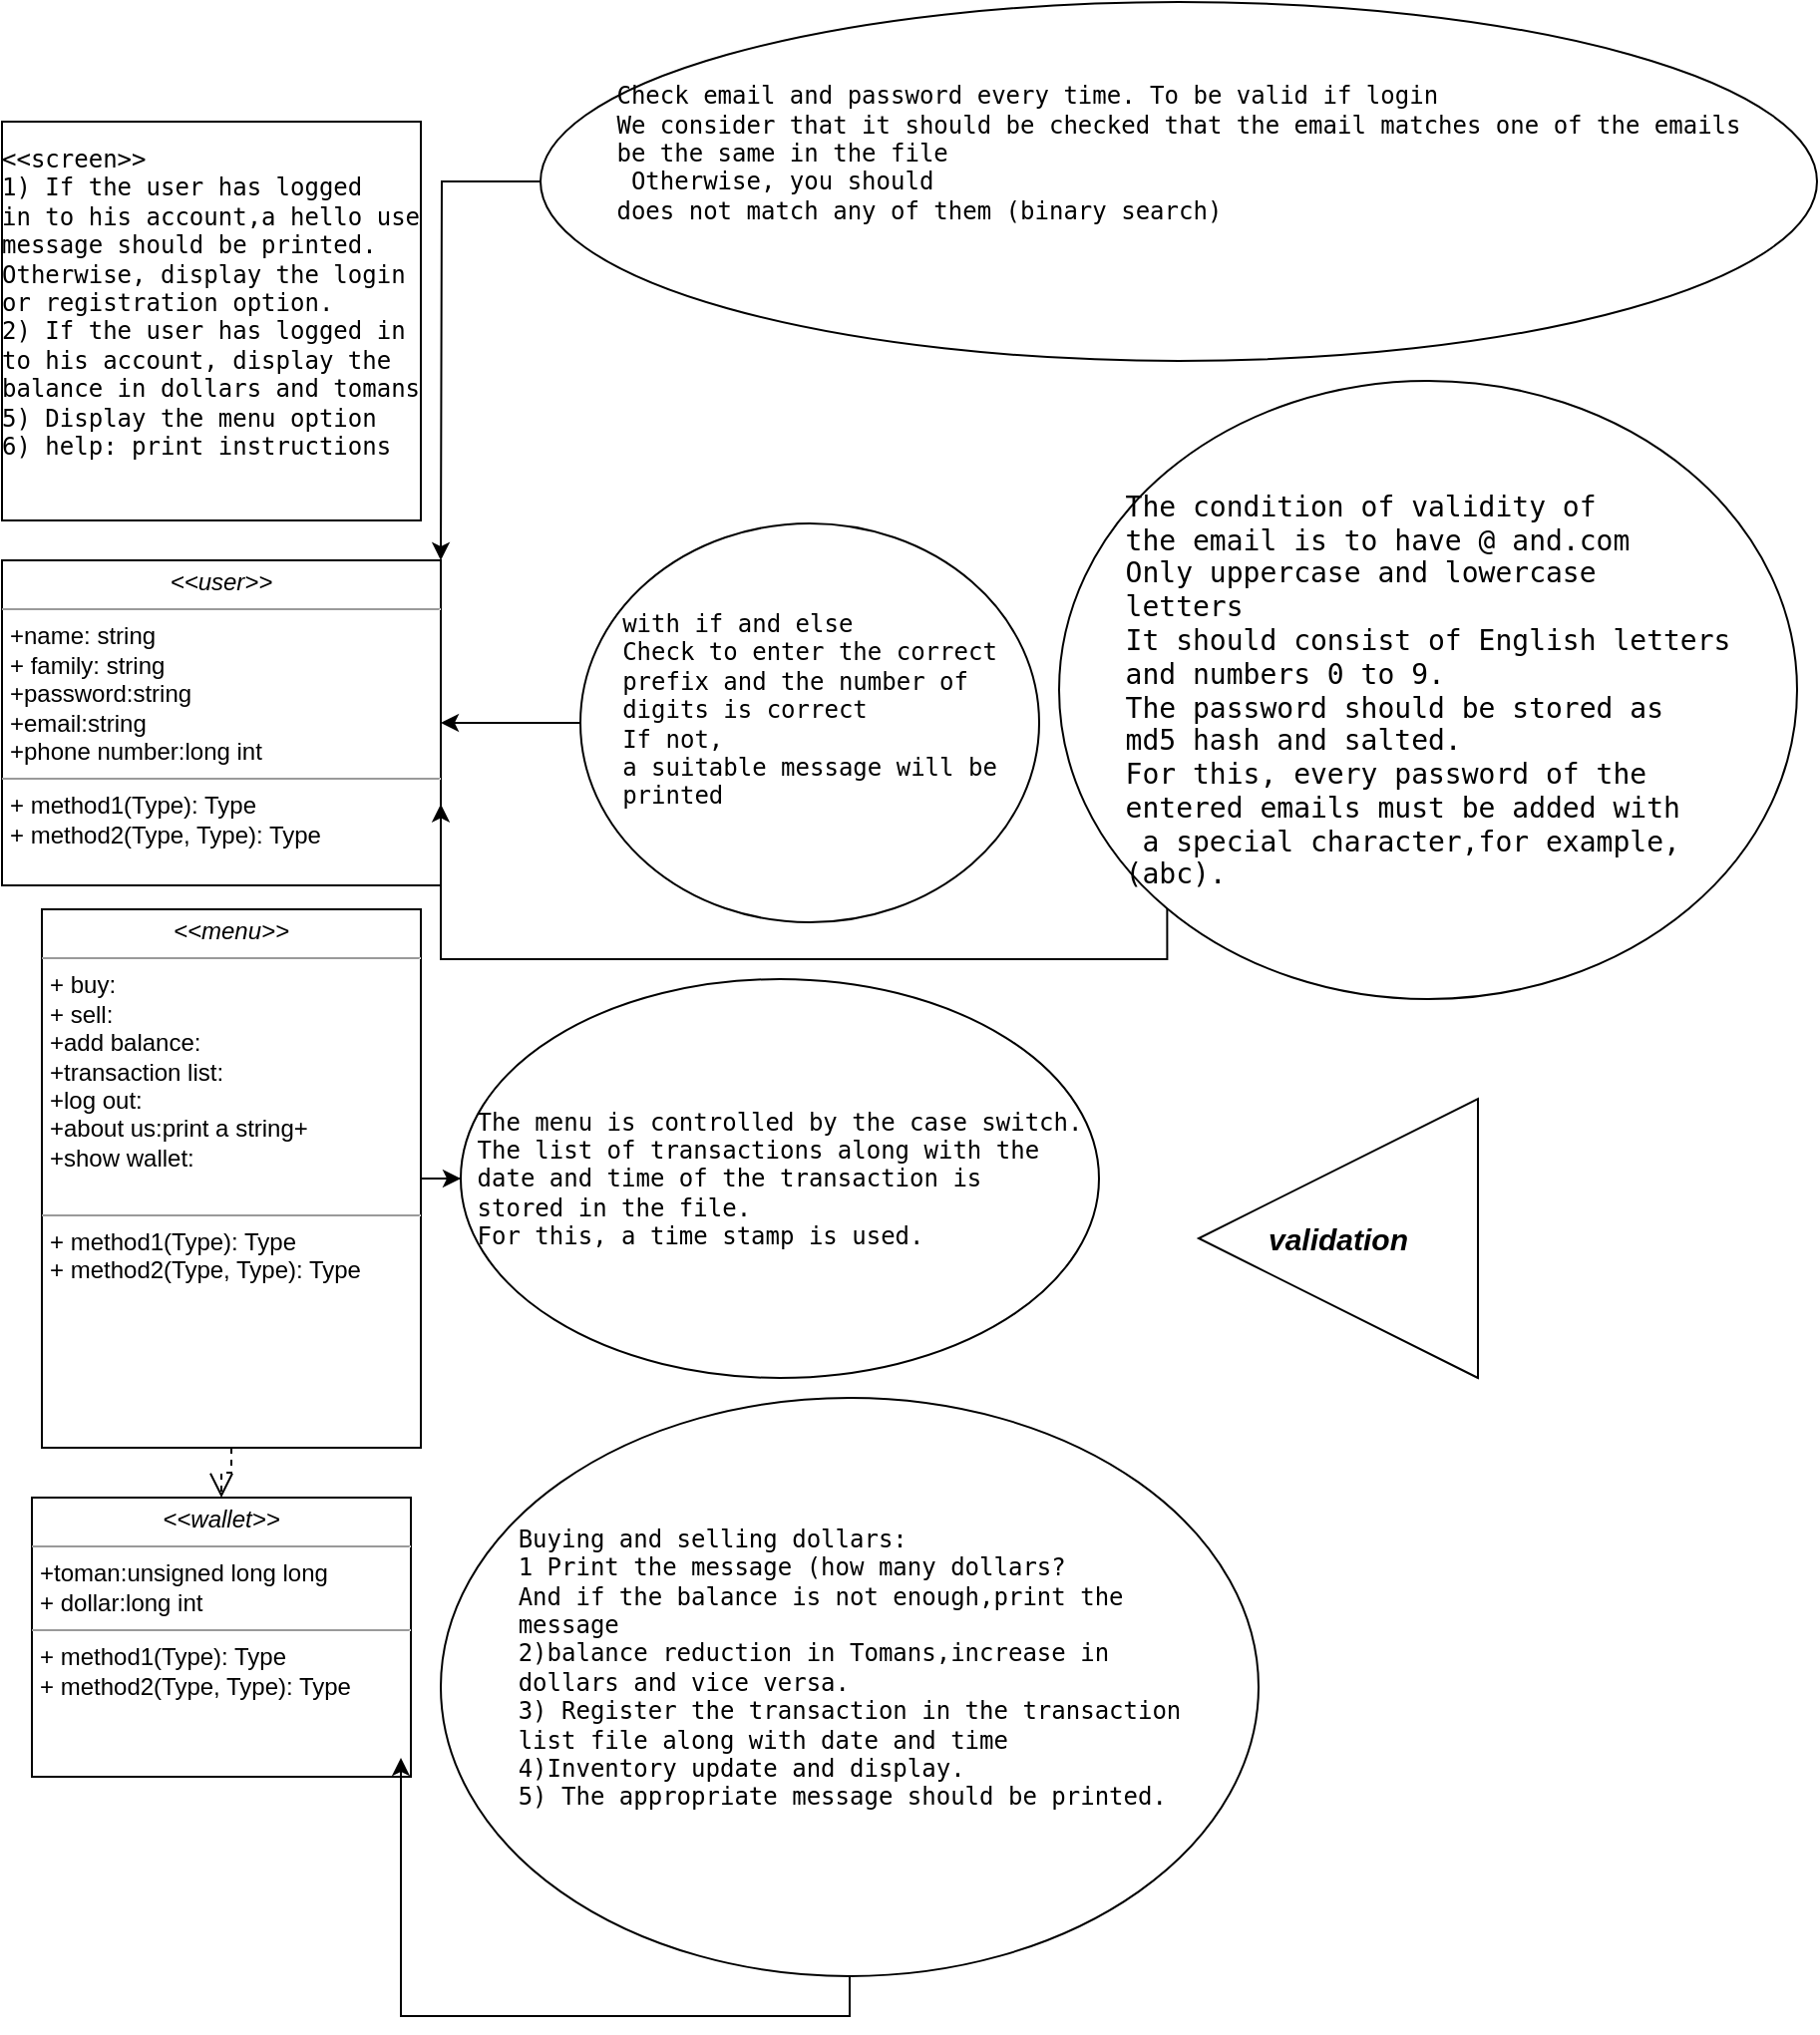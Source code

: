 <mxfile version="21.3.3" type="device">
  <diagram name="Page-1" id="c4acf3e9-155e-7222-9cf6-157b1a14988f">
    <mxGraphModel dx="880" dy="1570" grid="1" gridSize="10" guides="1" tooltips="1" connect="1" arrows="1" fold="1" page="1" pageScale="1" pageWidth="850" pageHeight="1100" background="none" math="0" shadow="0">
      <root>
        <mxCell id="0" />
        <mxCell id="1" parent="0" />
        <mxCell id="5d2195bd80daf111-12" value="&lt;pre dir=&quot;ltr&quot; style=&quot;text-align: left;&quot; id=&quot;tw-target-text&quot; data-placeholder=&quot;ترجمه&quot; class=&quot;tw-data-text tw-text-large tw-ta&quot;&gt;&amp;lt;&amp;lt;screen&amp;gt;&amp;gt;&lt;br&gt;1) If the user has logged &lt;br&gt;in to his account,a hello user&lt;br&gt;message should be printed.&lt;br&gt;Otherwise, display the login &lt;br&gt;or registration option.&lt;br&gt;2) If the user has logged in &lt;br&gt;to his account, display the &lt;br&gt;balance in dollars and tomans&lt;br&gt;5) Display the menu option&lt;br&gt;6) help: print instructions&lt;/pre&gt;" style="verticalAlign=top;align=left;overflow=fill;fontSize=12;fontFamily=Helvetica;html=1;rounded=0;shadow=0;comic=0;labelBackgroundColor=none;strokeWidth=1;movable=0;resizable=0;rotatable=0;deletable=0;editable=0;locked=1;connectable=0;" parent="1" vertex="1">
          <mxGeometry y="-260" width="210" height="200" as="geometry" />
        </mxCell>
        <mxCell id="5d2195bd80daf111-18" value="&lt;p style=&quot;margin:0px;margin-top:4px;text-align:center;&quot;&gt;&lt;i&gt;&amp;lt;&amp;lt;user&amp;gt;&amp;gt;&lt;/i&gt;&lt;br&gt;&lt;/p&gt;&lt;hr size=&quot;1&quot;&gt;&lt;p style=&quot;margin:0px;margin-left:4px;&quot;&gt;+name: string&lt;br&gt;+ family: string&lt;/p&gt;&lt;p style=&quot;margin:0px;margin-left:4px;&quot;&gt;+password:string&lt;/p&gt;&lt;p style=&quot;margin:0px;margin-left:4px;&quot;&gt;+email:string&lt;/p&gt;&lt;p style=&quot;margin:0px;margin-left:4px;&quot;&gt;+phone number:long int&lt;br&gt;&lt;/p&gt;&lt;hr size=&quot;1&quot;&gt;&lt;p style=&quot;margin:0px;margin-left:4px;&quot;&gt;+ method1(Type): Type&lt;br&gt;+ method2(Type, Type): Type&lt;/p&gt;" style="verticalAlign=top;align=left;overflow=fill;fontSize=12;fontFamily=Helvetica;html=1;rounded=0;shadow=0;comic=0;labelBackgroundColor=none;strokeWidth=1;strokeColor=#000000;fontStyle=0;movable=0;resizable=0;rotatable=0;deletable=0;editable=0;locked=1;connectable=0;" parent="1" vertex="1">
          <mxGeometry y="-40" width="220" height="163" as="geometry" />
        </mxCell>
        <mxCell id="rLhGLWwCuN0kD63dX60u-16" style="edgeStyle=orthogonalEdgeStyle;rounded=0;orthogonalLoop=1;jettySize=auto;html=1;" edge="1" parent="1" source="5d2195bd80daf111-20" target="rLhGLWwCuN0kD63dX60u-15">
          <mxGeometry relative="1" as="geometry" />
        </mxCell>
        <mxCell id="5d2195bd80daf111-20" value="&lt;p style=&quot;margin:0px;margin-top:4px;text-align:center;&quot;&gt;&lt;i&gt;&amp;lt;&amp;lt;menu&amp;gt;&amp;gt;&lt;/i&gt;&lt;br&gt;&lt;/p&gt;&lt;hr size=&quot;1&quot;&gt;&lt;p style=&quot;margin:0px;margin-left:4px;&quot;&gt;+ buy: &lt;br&gt;+ sell:&lt;/p&gt;&lt;p style=&quot;margin:0px;margin-left:4px;&quot;&gt;+add balance:&lt;/p&gt;&lt;p style=&quot;margin:0px;margin-left:4px;&quot;&gt;+transaction list:&lt;/p&gt;&lt;p style=&quot;margin:0px;margin-left:4px;&quot;&gt;+log out:&lt;/p&gt;&lt;p style=&quot;margin:0px;margin-left:4px;&quot;&gt;+about us:print a string+&lt;/p&gt;&lt;p style=&quot;margin:0px;margin-left:4px;&quot;&gt;+show wallet:&lt;/p&gt;&lt;p style=&quot;margin:0px;margin-left:4px;&quot;&gt;&lt;br&gt;&lt;/p&gt;&lt;hr size=&quot;1&quot;&gt;&lt;p style=&quot;margin:0px;margin-left:4px;&quot;&gt;+ method1(Type): Type&lt;br&gt;+ method2(Type, Type): Type&lt;/p&gt;" style="verticalAlign=top;align=left;overflow=fill;fontSize=12;fontFamily=Helvetica;html=1;rounded=0;shadow=0;comic=0;labelBackgroundColor=none;strokeWidth=1;movable=0;resizable=0;rotatable=0;deletable=0;editable=0;locked=1;connectable=0;" parent="1" vertex="1">
          <mxGeometry x="20" y="135" width="190" height="270" as="geometry" />
        </mxCell>
        <mxCell id="rLhGLWwCuN0kD63dX60u-26" style="edgeStyle=orthogonalEdgeStyle;rounded=0;orthogonalLoop=1;jettySize=auto;html=1;exitX=1;exitY=0.5;exitDx=0;exitDy=0;" edge="1" parent="1" source="rLhGLWwCuN0kD63dX60u-1">
          <mxGeometry relative="1" as="geometry">
            <mxPoint x="220" y="-40" as="targetPoint" />
          </mxGeometry>
        </mxCell>
        <mxCell id="rLhGLWwCuN0kD63dX60u-1" value="&#xa;&lt;br&gt;&lt;pre dir=&quot;ltr&quot; style=&quot;text-align: left;&quot; id=&quot;tw-target-text&quot; data-placeholder=&quot;ترجمه&quot; class=&quot;tw-data-text tw-text-large tw-ta&quot;&gt;&lt;span class=&quot;Y2IQFc&quot; lang=&quot;en&quot;&gt;Check email and password every time. To be valid if login&lt;br&gt;We consider that it should be checked that the email matches one of the emails&lt;br&gt;be the same in the file&lt;br&gt; Otherwise, you should&lt;br&gt;does not match any of them (binary search)&lt;/span&gt;&lt;/pre&gt;&lt;br&gt;&lt;br&gt;&#xa;&#xa;" style="ellipse;whiteSpace=wrap;html=1;movable=0;resizable=0;rotatable=0;deletable=0;editable=0;locked=1;connectable=0;direction=west;" vertex="1" parent="1">
          <mxGeometry x="270" y="-320" width="640" height="180" as="geometry" />
        </mxCell>
        <mxCell id="rLhGLWwCuN0kD63dX60u-10" style="edgeStyle=orthogonalEdgeStyle;rounded=0;orthogonalLoop=1;jettySize=auto;html=1;entryX=1;entryY=0.5;entryDx=0;entryDy=0;" edge="1" parent="1" source="rLhGLWwCuN0kD63dX60u-8" target="5d2195bd80daf111-18">
          <mxGeometry relative="1" as="geometry" />
        </mxCell>
        <mxCell id="rLhGLWwCuN0kD63dX60u-8" value="&lt;br&gt;&lt;br&gt;&lt;div tabindex=&quot;0&quot; id=&quot;tw-target-text-container&quot; class=&quot;tw-ta-container F0azHf tw-nfl&quot;&gt;&lt;pre dir=&quot;ltr&quot; style=&quot;text-align: left;&quot; id=&quot;tw-target-text&quot; data-placeholder=&quot;ترجمه&quot; class=&quot;tw-data-text tw-text-large tw-ta&quot;&gt;&lt;span class=&quot;Y2IQFc&quot; lang=&quot;en&quot;&gt;with if and else&lt;br&gt;Check to enter the correct&lt;br&gt;prefix and the number of&lt;br&gt;digits is correct&lt;br&gt;If not,&lt;br&gt;a suitable message will be&lt;br&gt;printed&lt;/span&gt;&lt;/pre&gt;&lt;/div&gt;&lt;div id=&quot;tw-target-rmn-container&quot; class=&quot;tw-target-rmn tw-ta-container F0azHf tw-nfl&quot;&gt;&lt;pre dir=&quot;ltr&quot; style=&quot;text-align: left;&quot; id=&quot;tw-target-rmn&quot; data-placeholder=&quot;&quot; class=&quot;tw-data-placeholder tw-text-small tw-ta&quot;&gt;&lt;span class=&quot;Y2IQFc&quot;&gt;&lt;/span&gt;&lt;/pre&gt;&lt;/div&gt;&lt;br&gt;&lt;br&gt;&lt;br&gt;" style="ellipse;whiteSpace=wrap;html=1;fillStyle=solid;movable=0;resizable=0;rotatable=0;deletable=0;editable=0;locked=1;connectable=0;" vertex="1" parent="1">
          <mxGeometry x="290" y="-58.5" width="230" height="200" as="geometry" />
        </mxCell>
        <mxCell id="rLhGLWwCuN0kD63dX60u-14" style="edgeStyle=orthogonalEdgeStyle;rounded=0;orthogonalLoop=1;jettySize=auto;html=1;exitX=0;exitY=1;exitDx=0;exitDy=0;entryX=1;entryY=0.75;entryDx=0;entryDy=0;" edge="1" parent="1" source="rLhGLWwCuN0kD63dX60u-11" target="5d2195bd80daf111-18">
          <mxGeometry relative="1" as="geometry">
            <Array as="points">
              <mxPoint x="584" y="160" />
              <mxPoint x="220" y="160" />
            </Array>
          </mxGeometry>
        </mxCell>
        <mxCell id="rLhGLWwCuN0kD63dX60u-11" value="&lt;br&gt;&lt;div tabindex=&quot;0&quot; id=&quot;tw-target-text-container&quot; class=&quot;tw-ta-container F0azHf tw-nfl&quot;&gt;&lt;pre dir=&quot;ltr&quot; style=&quot;text-align: left;&quot; id=&quot;tw-target-text&quot; data-placeholder=&quot;ترجمه&quot; class=&quot;tw-data-text tw-text-large tw-ta&quot;&gt;&lt;span class=&quot;Y2IQFc&quot; lang=&quot;en&quot;&gt;The condition of validity of&lt;br&gt;the email is to have @ and.com&lt;br&gt;Only uppercase and lowercase&lt;br&gt;letters&lt;br&gt;It should consist of English letters&lt;br&gt;and numbers 0 to 9.&lt;br&gt;The password should be stored as &lt;br&gt;md5 hash and salted. &lt;br&gt;For this, every password of the &lt;br&gt;entered emails must be added with&lt;br&gt; a special character,for example,&lt;br&gt;(abc).&lt;/span&gt;&lt;/pre&gt;&lt;/div&gt;&lt;div id=&quot;tw-target-rmn-container&quot; class=&quot;tw-target-rmn tw-ta-container F0azHf tw-nfl&quot;&gt;&lt;pre dir=&quot;ltr&quot; style=&quot;text-align: left;&quot; id=&quot;tw-target-rmn&quot; data-placeholder=&quot;&quot; class=&quot;tw-data-placeholder tw-text-small tw-ta&quot;&gt;&lt;span class=&quot;Y2IQFc&quot;&gt;&lt;/span&gt;&lt;/pre&gt;&lt;/div&gt;&lt;br&gt;" style="ellipse;html=1;fontSize=14;whiteSpace=wrap;movable=0;resizable=0;rotatable=0;deletable=0;editable=0;locked=1;connectable=0;" vertex="1" parent="1">
          <mxGeometry x="530" y="-130" width="370" height="310" as="geometry" />
        </mxCell>
        <mxCell id="rLhGLWwCuN0kD63dX60u-15" value="&lt;br&gt;&lt;pre dir=&quot;ltr&quot; style=&quot;text-align: left;&quot; id=&quot;tw-target-text&quot; data-placeholder=&quot;ترجمه&quot; class=&quot;tw-data-text tw-text-large tw-ta&quot;&gt;&lt;span class=&quot;Y2IQFc&quot; lang=&quot;en&quot;&gt;The menu is controlled by the case switch.&lt;br&gt;The list of transactions along with the&lt;br&gt;date and time of the transaction is &lt;br&gt;stored in the file.&lt;br&gt;For this, a time stamp is used.&lt;/span&gt;&lt;/pre&gt;&lt;br&gt;" style="ellipse;whiteSpace=wrap;html=1;movable=0;resizable=0;rotatable=0;deletable=0;editable=0;locked=1;connectable=0;" vertex="1" parent="1">
          <mxGeometry x="230" y="170" width="320" height="200" as="geometry" />
        </mxCell>
        <mxCell id="rLhGLWwCuN0kD63dX60u-17" value="" style="edgeStyle=orthogonalEdgeStyle;rounded=0;html=1;dashed=1;labelBackgroundColor=none;startFill=0;endArrow=open;endFill=0;endSize=10;fontFamily=Verdana;fontSize=10;" edge="1" parent="1" source="5d2195bd80daf111-20" target="5d2195bd80daf111-19">
          <mxGeometry relative="1" as="geometry">
            <Array as="points" />
            <mxPoint x="140" y="405" as="sourcePoint" />
            <mxPoint x="190" y="978" as="targetPoint" />
          </mxGeometry>
        </mxCell>
        <mxCell id="5d2195bd80daf111-19" value="&lt;p style=&quot;margin:0px;margin-top:4px;text-align:center;&quot;&gt;&lt;i&gt;&amp;lt;&amp;lt;wallet&amp;gt;&amp;gt;&lt;/i&gt;&lt;br&gt;&lt;/p&gt;&lt;hr size=&quot;1&quot;&gt;&lt;p style=&quot;margin:0px;margin-left:4px;&quot;&gt;+toman:unsigned long long&amp;nbsp; &lt;br&gt;+ dollar:long int &lt;br&gt;&lt;/p&gt;&lt;hr size=&quot;1&quot;&gt;&lt;p style=&quot;margin:0px;margin-left:4px;&quot;&gt;+ method1(Type): Type&lt;br&gt;+ method2(Type, Type): Type&lt;/p&gt;" style="verticalAlign=top;align=left;overflow=fill;fontSize=12;fontFamily=Helvetica;html=1;rounded=0;shadow=0;comic=0;labelBackgroundColor=none;strokeWidth=1;movable=0;resizable=0;rotatable=0;deletable=0;editable=0;locked=1;connectable=0;" parent="1" vertex="1">
          <mxGeometry x="15" y="430" width="190" height="140" as="geometry" />
        </mxCell>
        <mxCell id="rLhGLWwCuN0kD63dX60u-20" style="edgeStyle=orthogonalEdgeStyle;rounded=0;orthogonalLoop=1;jettySize=auto;html=1;exitX=0.5;exitY=1;exitDx=0;exitDy=0;" edge="1" parent="1" source="rLhGLWwCuN0kD63dX60u-18">
          <mxGeometry relative="1" as="geometry">
            <mxPoint x="200" y="560" as="targetPoint" />
          </mxGeometry>
        </mxCell>
        <mxCell id="rLhGLWwCuN0kD63dX60u-18" value="&lt;br&gt;&lt;div tabindex=&quot;0&quot; id=&quot;tw-target-text-container&quot; class=&quot;tw-ta-container F0azHf tw-nfl&quot;&gt;&lt;pre dir=&quot;ltr&quot; style=&quot;text-align: left;&quot; id=&quot;tw-target-text&quot; data-placeholder=&quot;ترجمه&quot; class=&quot;tw-data-text tw-text-large tw-ta&quot;&gt;&lt;span class=&quot;Y2IQFc&quot; lang=&quot;en&quot;&gt;Buying and selling dollars:&lt;br&gt;1 Print the message (how many dollars?&lt;br&gt;And if the balance is not enough,print the &lt;br&gt;message&lt;br&gt;2)balance reduction in Tomans,increase in &lt;br&gt;dollars and vice versa.&lt;br&gt;3) Register the transaction in the transaction&lt;br&gt;list file along with date and time&lt;br&gt;4)Inventory update and display.&lt;br&gt;5) The appropriate message should be printed.&lt;/span&gt;&lt;/pre&gt;&lt;/div&gt;&lt;div id=&quot;tw-target-rmn-container&quot; class=&quot;tw-target-rmn tw-ta-container F0azHf tw-nfl&quot;&gt;&lt;pre dir=&quot;ltr&quot; style=&quot;text-align: left;&quot; id=&quot;tw-target-rmn&quot; data-placeholder=&quot;&quot; class=&quot;tw-data-placeholder tw-text-small tw-ta&quot;&gt;&lt;span class=&quot;Y2IQFc&quot;&gt;&lt;/span&gt;&lt;/pre&gt;&lt;/div&gt;&lt;div class=&quot;iYB33c&quot;&gt;&lt;div class=&quot;dlJLJe&quot;&gt;&lt;div data-ved=&quot;2ahUKEwiIhpr6kY7_AhXCy7sIHTvzAW8Qz_AEegQIBRAN&quot; data-cviv=&quot;false&quot; style=&quot;visibility:hidden;position:relative&quot;&gt;  &lt;span tabindex=&quot;0&quot; style=&quot;display:inline-block&quot; role=&quot;button&quot; data-width=&quot;0&quot; data-theme=&quot;0&quot; data-hover-open-delay=&quot;500&quot; data-hover-hide-delay=&quot;1000&quot; data-extra-container-classes=&quot;tw-verified-tooltip&quot; class=&quot;c5aZPb&quot;&gt; &lt;div class=&quot;U9URNb&quot;&gt; &lt;img data-frt=&quot;0&quot; data-atf=&quot;0&quot; alt=&quot;نماد «مورد تأیید انجمن»&quot; class=&quot;YQ4gaf zr758c wA1Bge&quot; src=&quot;data:image/png;base64,iVBORw0KGgoAAAANSUhEUgAAABQAAAAUCAQAAAAngNWGAAAA/0lEQVR4AYXNMSiEcRyA4cfmGHQbCZIipkuxnJgMStlMNmeyD2dwmc8+sZgxYJd9ErIZFHUyYYD7fkr6l4/rnvmtl7+KitrqV/fq2Y5eLY3Z9S48eRLe7BmVZ9qhTLhQ0algzZWQOVKSsCF8OjAnwbxDTWFDUhPK/jMr1H6HE/IqRky2DyvCefuwItwZzodVoYRiLqMkVCXrwpJ9twZ+sgfDYEFYl8wIWxZ9uFf7zkallxlJh4YrLGsKjZRx7VGHhLqwgFUN45DGdb8MeXGpgB4ABZdeDcpZEY51A+hyLKz4S1W4MQWm3AibWtgWmk6dyISa1pSdyWTOlLXVp0+eL9D/ZPfBTNanAAAAAElFTkSuQmCC&quot; id=&quot;dimg_1&quot; width=&quot;16&quot; height=&quot;16&quot;&gt;&lt;/div&gt;&lt;/span&gt;&lt;/div&gt;&lt;/div&gt;&lt;/div&gt;&lt;br&gt;" style="ellipse;whiteSpace=wrap;html=1;" vertex="1" parent="1">
          <mxGeometry x="220" y="380" width="410" height="290" as="geometry" />
        </mxCell>
        <mxCell id="rLhGLWwCuN0kD63dX60u-27" value="validation" style="triangle;whiteSpace=wrap;html=1;direction=west;fontStyle=3;verticalAlign=middle;fontSize=15;" vertex="1" parent="1">
          <mxGeometry x="600" y="230" width="140" height="140" as="geometry" />
        </mxCell>
      </root>
    </mxGraphModel>
  </diagram>
</mxfile>
